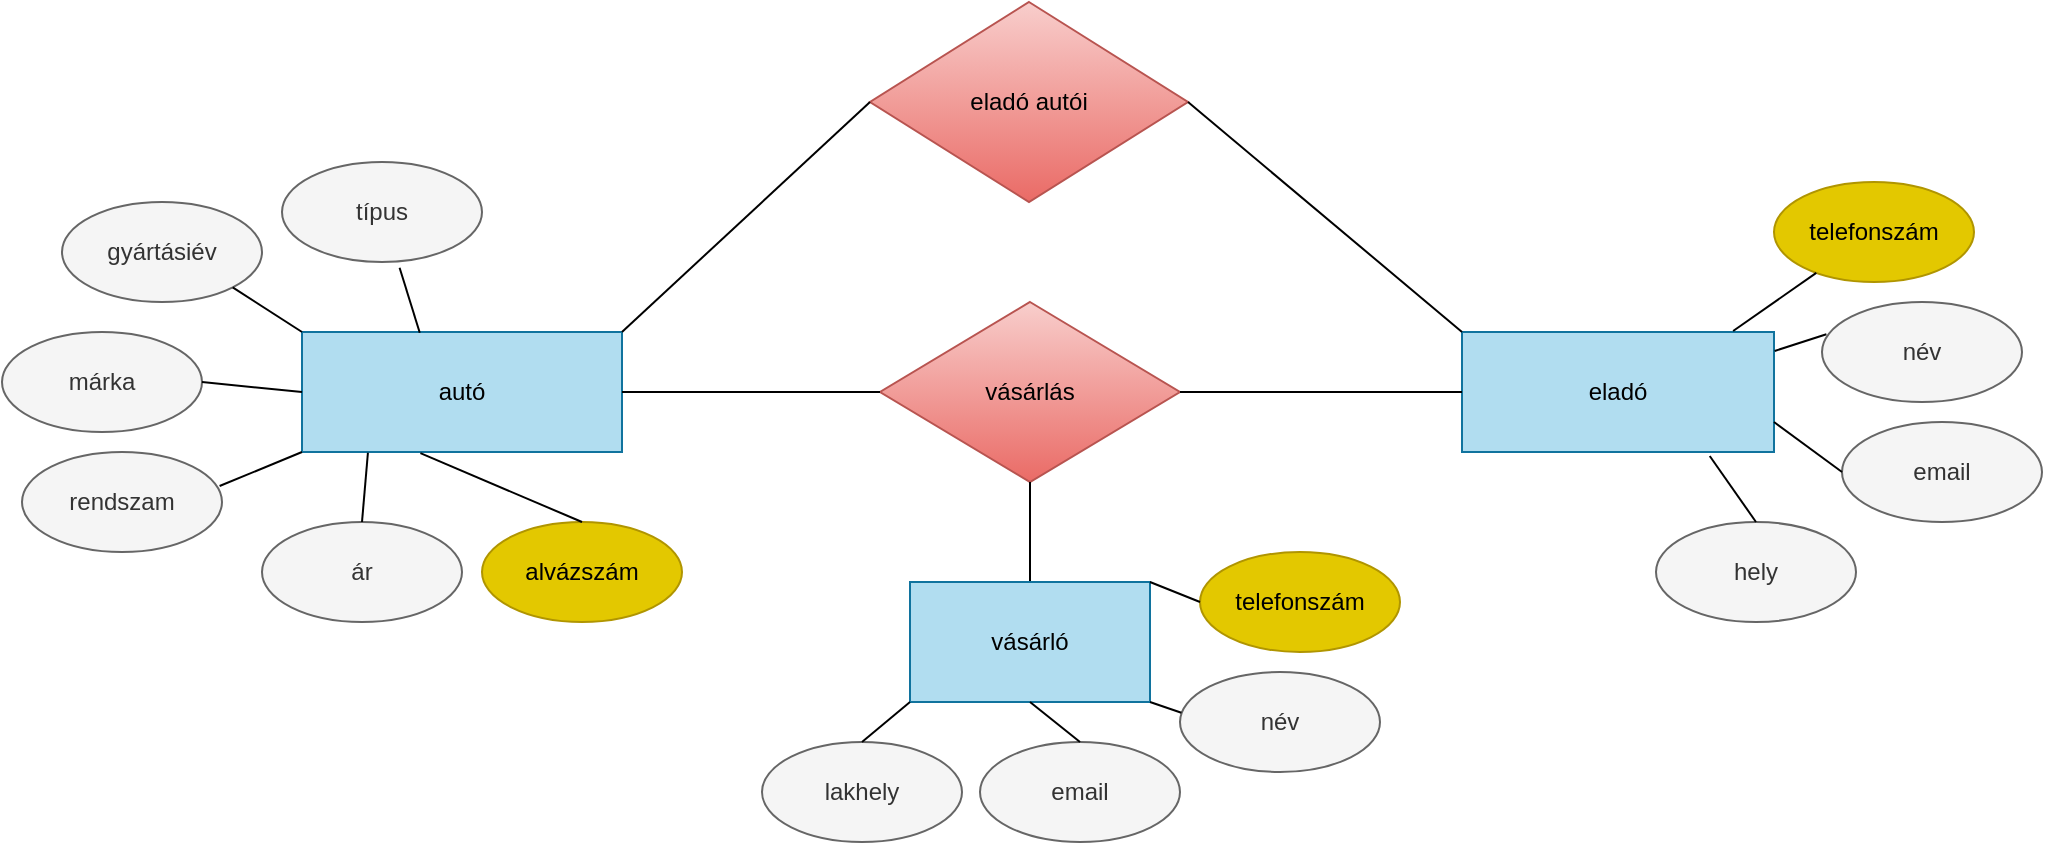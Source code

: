 <mxfile version="23.1.5" type="device">
  <diagram name="1 oldal" id="6X8PHvXPuyPjFrof4lg8">
    <mxGraphModel dx="1147" dy="624" grid="1" gridSize="10" guides="1" tooltips="1" connect="1" arrows="1" fold="1" page="1" pageScale="1" pageWidth="3300" pageHeight="4681" background="#ffffff" math="0" shadow="0">
      <root>
        <mxCell id="0" />
        <mxCell id="1" parent="0" />
        <mxCell id="sIG_Id1PkrePD84zRIbU-4" value="vásárlás" style="rhombus;whiteSpace=wrap;html=1;fillColor=#f8cecc;strokeColor=#b85450;gradientColor=#ea6b66;" parent="1" vertex="1">
          <mxGeometry x="459" y="250" width="150" height="90" as="geometry" />
        </mxCell>
        <mxCell id="sIG_Id1PkrePD84zRIbU-5" value="autó" style="rounded=0;whiteSpace=wrap;html=1;fillColor=#b1ddf0;strokeColor=#10739e;" parent="1" vertex="1">
          <mxGeometry x="170" y="265" width="160" height="60" as="geometry" />
        </mxCell>
        <mxCell id="sIG_Id1PkrePD84zRIbU-6" value="eladó" style="rounded=0;whiteSpace=wrap;html=1;fillColor=#b1ddf0;strokeColor=#10739e;" parent="1" vertex="1">
          <mxGeometry x="750" y="265" width="156" height="60" as="geometry" />
        </mxCell>
        <mxCell id="sIG_Id1PkrePD84zRIbU-7" value="" style="endArrow=none;html=1;rounded=0;exitX=1;exitY=0.5;exitDx=0;exitDy=0;entryX=0;entryY=0.5;entryDx=0;entryDy=0;" parent="1" source="sIG_Id1PkrePD84zRIbU-5" target="sIG_Id1PkrePD84zRIbU-4" edge="1">
          <mxGeometry width="50" height="50" relative="1" as="geometry">
            <mxPoint x="490" y="430" as="sourcePoint" />
            <mxPoint x="540" y="380" as="targetPoint" />
          </mxGeometry>
        </mxCell>
        <mxCell id="sIG_Id1PkrePD84zRIbU-8" value="" style="endArrow=none;html=1;rounded=0;exitX=1;exitY=0.5;exitDx=0;exitDy=0;entryX=0;entryY=0.5;entryDx=0;entryDy=0;" parent="1" source="sIG_Id1PkrePD84zRIbU-4" target="sIG_Id1PkrePD84zRIbU-6" edge="1">
          <mxGeometry width="50" height="50" relative="1" as="geometry">
            <mxPoint x="520" y="430" as="sourcePoint" />
            <mxPoint x="570" y="380" as="targetPoint" />
          </mxGeometry>
        </mxCell>
        <mxCell id="sIG_Id1PkrePD84zRIbU-13" value="gyártásiév" style="ellipse;whiteSpace=wrap;html=1;fillColor=#f5f5f5;strokeColor=#666666;fontColor=#333333;" parent="1" vertex="1">
          <mxGeometry x="50" y="200" width="100" height="50" as="geometry" />
        </mxCell>
        <mxCell id="sIG_Id1PkrePD84zRIbU-14" value="rendszam" style="ellipse;whiteSpace=wrap;html=1;fillColor=#f5f5f5;fontColor=#333333;strokeColor=#666666;" parent="1" vertex="1">
          <mxGeometry x="30" y="325" width="100" height="50" as="geometry" />
        </mxCell>
        <mxCell id="sIG_Id1PkrePD84zRIbU-15" value="" style="endArrow=none;html=1;rounded=0;exitX=0;exitY=0;exitDx=0;exitDy=0;entryX=1;entryY=1;entryDx=0;entryDy=0;" parent="1" source="sIG_Id1PkrePD84zRIbU-5" target="sIG_Id1PkrePD84zRIbU-13" edge="1">
          <mxGeometry width="50" height="50" relative="1" as="geometry">
            <mxPoint x="470" y="430" as="sourcePoint" />
            <mxPoint x="520" y="380" as="targetPoint" />
          </mxGeometry>
        </mxCell>
        <mxCell id="sIG_Id1PkrePD84zRIbU-17" value="" style="endArrow=none;html=1;rounded=0;exitX=0;exitY=1;exitDx=0;exitDy=0;entryX=0.988;entryY=0.34;entryDx=0;entryDy=0;entryPerimeter=0;" parent="1" source="sIG_Id1PkrePD84zRIbU-5" target="sIG_Id1PkrePD84zRIbU-14" edge="1">
          <mxGeometry width="50" height="50" relative="1" as="geometry">
            <mxPoint x="470" y="430" as="sourcePoint" />
            <mxPoint x="127" y="351" as="targetPoint" />
          </mxGeometry>
        </mxCell>
        <mxCell id="sIG_Id1PkrePD84zRIbU-18" value="ár" style="ellipse;whiteSpace=wrap;html=1;fillColor=#f5f5f5;strokeColor=#666666;fontColor=#333333;" parent="1" vertex="1">
          <mxGeometry x="150" y="360" width="100" height="50" as="geometry" />
        </mxCell>
        <mxCell id="sIG_Id1PkrePD84zRIbU-19" value="" style="endArrow=none;html=1;rounded=0;exitX=0.5;exitY=0;exitDx=0;exitDy=0;entryX=0.206;entryY=1.006;entryDx=0;entryDy=0;entryPerimeter=0;" parent="1" source="sIG_Id1PkrePD84zRIbU-18" target="sIG_Id1PkrePD84zRIbU-5" edge="1">
          <mxGeometry width="50" height="50" relative="1" as="geometry">
            <mxPoint x="470" y="430" as="sourcePoint" />
            <mxPoint x="520" y="380" as="targetPoint" />
          </mxGeometry>
        </mxCell>
        <mxCell id="sIG_Id1PkrePD84zRIbU-21" value="márka" style="ellipse;whiteSpace=wrap;html=1;fillColor=#f5f5f5;strokeColor=#666666;fontColor=#333333;" parent="1" vertex="1">
          <mxGeometry x="20" y="265" width="100" height="50" as="geometry" />
        </mxCell>
        <mxCell id="sIG_Id1PkrePD84zRIbU-22" value="" style="endArrow=none;html=1;rounded=0;exitX=1;exitY=0.5;exitDx=0;exitDy=0;entryX=0;entryY=0.5;entryDx=0;entryDy=0;" parent="1" source="sIG_Id1PkrePD84zRIbU-21" target="sIG_Id1PkrePD84zRIbU-5" edge="1">
          <mxGeometry width="50" height="50" relative="1" as="geometry">
            <mxPoint x="470" y="430" as="sourcePoint" />
            <mxPoint x="520" y="380" as="targetPoint" />
          </mxGeometry>
        </mxCell>
        <mxCell id="sIG_Id1PkrePD84zRIbU-23" value="típus" style="ellipse;whiteSpace=wrap;html=1;fillColor=#f5f5f5;strokeColor=#666666;fontColor=#333333;" parent="1" vertex="1">
          <mxGeometry x="160" y="180" width="100" height="50" as="geometry" />
        </mxCell>
        <mxCell id="sIG_Id1PkrePD84zRIbU-24" value="" style="endArrow=none;html=1;rounded=0;exitX=0.588;exitY=1.057;exitDx=0;exitDy=0;exitPerimeter=0;entryX=0.368;entryY=0.006;entryDx=0;entryDy=0;entryPerimeter=0;" parent="1" source="sIG_Id1PkrePD84zRIbU-23" target="sIG_Id1PkrePD84zRIbU-5" edge="1">
          <mxGeometry width="50" height="50" relative="1" as="geometry">
            <mxPoint x="470" y="430" as="sourcePoint" />
            <mxPoint x="520" y="380" as="targetPoint" />
          </mxGeometry>
        </mxCell>
        <mxCell id="sIG_Id1PkrePD84zRIbU-26" value="telefonszám" style="ellipse;whiteSpace=wrap;html=1;fillColor=#e3c800;fontColor=#000000;strokeColor=#B09500;" parent="1" vertex="1">
          <mxGeometry x="906" y="190" width="100" height="50" as="geometry" />
        </mxCell>
        <mxCell id="sIG_Id1PkrePD84zRIbU-27" value="" style="endArrow=none;html=1;rounded=0;entryX=0.869;entryY=-0.008;entryDx=0;entryDy=0;entryPerimeter=0;" parent="1" source="sIG_Id1PkrePD84zRIbU-26" target="sIG_Id1PkrePD84zRIbU-6" edge="1">
          <mxGeometry width="50" height="50" relative="1" as="geometry">
            <mxPoint x="490" y="430" as="sourcePoint" />
            <mxPoint x="540" y="380" as="targetPoint" />
          </mxGeometry>
        </mxCell>
        <mxCell id="sIG_Id1PkrePD84zRIbU-28" value="név" style="ellipse;whiteSpace=wrap;html=1;fillColor=#f5f5f5;strokeColor=#666666;fontColor=#333333;" parent="1" vertex="1">
          <mxGeometry x="930" y="250" width="100" height="50" as="geometry" />
        </mxCell>
        <mxCell id="sIG_Id1PkrePD84zRIbU-29" value="" style="endArrow=none;html=1;rounded=0;exitX=0.022;exitY=0.323;exitDx=0;exitDy=0;exitPerimeter=0;entryX=1.002;entryY=0.158;entryDx=0;entryDy=0;entryPerimeter=0;" parent="1" source="sIG_Id1PkrePD84zRIbU-28" target="sIG_Id1PkrePD84zRIbU-6" edge="1">
          <mxGeometry width="50" height="50" relative="1" as="geometry">
            <mxPoint x="937" y="245" as="sourcePoint" />
            <mxPoint x="910" y="270" as="targetPoint" />
          </mxGeometry>
        </mxCell>
        <mxCell id="sIG_Id1PkrePD84zRIbU-30" value="email" style="ellipse;whiteSpace=wrap;html=1;fillColor=#f5f5f5;strokeColor=#666666;fontColor=#333333;" parent="1" vertex="1">
          <mxGeometry x="940" y="310" width="100" height="50" as="geometry" />
        </mxCell>
        <mxCell id="sIG_Id1PkrePD84zRIbU-31" value="" style="endArrow=none;html=1;rounded=0;exitX=0;exitY=0.5;exitDx=0;exitDy=0;entryX=1;entryY=0.75;entryDx=0;entryDy=0;" parent="1" source="sIG_Id1PkrePD84zRIbU-30" target="sIG_Id1PkrePD84zRIbU-6" edge="1">
          <mxGeometry width="50" height="50" relative="1" as="geometry">
            <mxPoint x="490" y="430" as="sourcePoint" />
            <mxPoint x="540" y="380" as="targetPoint" />
          </mxGeometry>
        </mxCell>
        <mxCell id="sIG_Id1PkrePD84zRIbU-32" value="hely" style="ellipse;whiteSpace=wrap;html=1;fillColor=#f5f5f5;strokeColor=#666666;fontColor=#333333;" parent="1" vertex="1">
          <mxGeometry x="847" y="360" width="100" height="50" as="geometry" />
        </mxCell>
        <mxCell id="sIG_Id1PkrePD84zRIbU-33" value="" style="endArrow=none;html=1;rounded=0;exitX=0.5;exitY=0;exitDx=0;exitDy=0;entryX=0.794;entryY=1.033;entryDx=0;entryDy=0;entryPerimeter=0;" parent="1" source="sIG_Id1PkrePD84zRIbU-32" target="sIG_Id1PkrePD84zRIbU-6" edge="1">
          <mxGeometry width="50" height="50" relative="1" as="geometry">
            <mxPoint x="490" y="430" as="sourcePoint" />
            <mxPoint x="540" y="380" as="targetPoint" />
          </mxGeometry>
        </mxCell>
        <mxCell id="sIG_Id1PkrePD84zRIbU-41" value="" style="endArrow=none;html=1;rounded=0;exitX=0.5;exitY=1;exitDx=0;exitDy=0;" parent="1" source="sIG_Id1PkrePD84zRIbU-4" target="sIG_Id1PkrePD84zRIbU-42" edge="1">
          <mxGeometry width="50" height="50" relative="1" as="geometry">
            <mxPoint x="490" y="430" as="sourcePoint" />
            <mxPoint x="530" y="420" as="targetPoint" />
          </mxGeometry>
        </mxCell>
        <mxCell id="sIG_Id1PkrePD84zRIbU-42" value="vásárló" style="rounded=0;whiteSpace=wrap;html=1;fillColor=#b1ddf0;strokeColor=#10739e;" parent="1" vertex="1">
          <mxGeometry x="474" y="390" width="120" height="60" as="geometry" />
        </mxCell>
        <mxCell id="sIG_Id1PkrePD84zRIbU-46" value="telefonszám" style="ellipse;whiteSpace=wrap;html=1;fillColor=#e3c800;fontColor=#000000;strokeColor=#B09500;strokeWidth=1;" parent="1" vertex="1">
          <mxGeometry x="619" y="375" width="100" height="50" as="geometry" />
        </mxCell>
        <mxCell id="sIG_Id1PkrePD84zRIbU-47" value="név" style="ellipse;whiteSpace=wrap;html=1;fillColor=#f5f5f5;strokeColor=#666666;fontColor=#333333;" parent="1" vertex="1">
          <mxGeometry x="609" y="435" width="100" height="50" as="geometry" />
        </mxCell>
        <mxCell id="sIG_Id1PkrePD84zRIbU-48" value="email" style="ellipse;whiteSpace=wrap;html=1;fillColor=#f5f5f5;strokeColor=#666666;fontColor=#333333;" parent="1" vertex="1">
          <mxGeometry x="509" y="470" width="100" height="50" as="geometry" />
        </mxCell>
        <mxCell id="sIG_Id1PkrePD84zRIbU-49" value="lakhely" style="ellipse;whiteSpace=wrap;html=1;fillColor=#f5f5f5;strokeColor=#666666;fontColor=#333333;" parent="1" vertex="1">
          <mxGeometry x="400" y="470" width="100" height="50" as="geometry" />
        </mxCell>
        <mxCell id="sIG_Id1PkrePD84zRIbU-50" value="" style="endArrow=none;html=1;rounded=0;exitX=0;exitY=1;exitDx=0;exitDy=0;entryX=0.5;entryY=0;entryDx=0;entryDy=0;" parent="1" source="sIG_Id1PkrePD84zRIbU-42" target="sIG_Id1PkrePD84zRIbU-49" edge="1">
          <mxGeometry width="50" height="50" relative="1" as="geometry">
            <mxPoint x="490" y="430" as="sourcePoint" />
            <mxPoint x="540" y="380" as="targetPoint" />
          </mxGeometry>
        </mxCell>
        <mxCell id="sIG_Id1PkrePD84zRIbU-51" value="" style="endArrow=none;html=1;rounded=0;exitX=0.5;exitY=1;exitDx=0;exitDy=0;entryX=0.5;entryY=0;entryDx=0;entryDy=0;" parent="1" source="sIG_Id1PkrePD84zRIbU-42" target="sIG_Id1PkrePD84zRIbU-48" edge="1">
          <mxGeometry width="50" height="50" relative="1" as="geometry">
            <mxPoint x="490" y="430" as="sourcePoint" />
            <mxPoint x="540" y="380" as="targetPoint" />
          </mxGeometry>
        </mxCell>
        <mxCell id="sIG_Id1PkrePD84zRIbU-52" value="" style="endArrow=none;html=1;rounded=0;exitX=1;exitY=1;exitDx=0;exitDy=0;entryX=0.007;entryY=0.407;entryDx=0;entryDy=0;entryPerimeter=0;" parent="1" source="sIG_Id1PkrePD84zRIbU-42" target="sIG_Id1PkrePD84zRIbU-47" edge="1">
          <mxGeometry width="50" height="50" relative="1" as="geometry">
            <mxPoint x="490" y="430" as="sourcePoint" />
            <mxPoint x="540" y="380" as="targetPoint" />
          </mxGeometry>
        </mxCell>
        <mxCell id="sIG_Id1PkrePD84zRIbU-53" value="" style="endArrow=none;html=1;rounded=0;exitX=0;exitY=0.5;exitDx=0;exitDy=0;entryX=1;entryY=0;entryDx=0;entryDy=0;" parent="1" source="sIG_Id1PkrePD84zRIbU-46" target="sIG_Id1PkrePD84zRIbU-42" edge="1">
          <mxGeometry width="50" height="50" relative="1" as="geometry">
            <mxPoint x="490" y="430" as="sourcePoint" />
            <mxPoint x="540" y="380" as="targetPoint" />
          </mxGeometry>
        </mxCell>
        <mxCell id="sIG_Id1PkrePD84zRIbU-54" value="eladó autói" style="rhombus;whiteSpace=wrap;html=1;fillColor=#f8cecc;strokeColor=#b85450;gradientColor=#ea6b66;" parent="1" vertex="1">
          <mxGeometry x="454" y="100" width="159" height="100" as="geometry" />
        </mxCell>
        <mxCell id="sIG_Id1PkrePD84zRIbU-55" value="" style="endArrow=none;html=1;rounded=0;exitX=1;exitY=0;exitDx=0;exitDy=0;entryX=0;entryY=0.5;entryDx=0;entryDy=0;" parent="1" source="sIG_Id1PkrePD84zRIbU-5" target="sIG_Id1PkrePD84zRIbU-54" edge="1">
          <mxGeometry width="50" height="50" relative="1" as="geometry">
            <mxPoint x="490" y="340" as="sourcePoint" />
            <mxPoint x="540" y="290" as="targetPoint" />
          </mxGeometry>
        </mxCell>
        <mxCell id="sIG_Id1PkrePD84zRIbU-56" value="" style="endArrow=none;html=1;rounded=0;exitX=1;exitY=0.5;exitDx=0;exitDy=0;entryX=0;entryY=0;entryDx=0;entryDy=0;" parent="1" source="sIG_Id1PkrePD84zRIbU-54" target="sIG_Id1PkrePD84zRIbU-6" edge="1">
          <mxGeometry width="50" height="50" relative="1" as="geometry">
            <mxPoint x="490" y="340" as="sourcePoint" />
            <mxPoint x="540" y="290" as="targetPoint" />
          </mxGeometry>
        </mxCell>
        <mxCell id="UYZWUS7SUAO0R33CUumW-9" value="alvázszám" style="ellipse;whiteSpace=wrap;html=1;fillColor=#e3c800;strokeColor=#B09500;fontColor=#000000;" parent="1" vertex="1">
          <mxGeometry x="260" y="360" width="100" height="50" as="geometry" />
        </mxCell>
        <mxCell id="UYZWUS7SUAO0R33CUumW-10" value="" style="endArrow=none;html=1;rounded=0;exitX=0.5;exitY=0;exitDx=0;exitDy=0;entryX=0.37;entryY=1.01;entryDx=0;entryDy=0;entryPerimeter=0;" parent="1" source="UYZWUS7SUAO0R33CUumW-9" target="sIG_Id1PkrePD84zRIbU-5" edge="1">
          <mxGeometry width="50" height="50" relative="1" as="geometry">
            <mxPoint x="640" y="330" as="sourcePoint" />
            <mxPoint x="230" y="340" as="targetPoint" />
          </mxGeometry>
        </mxCell>
      </root>
    </mxGraphModel>
  </diagram>
</mxfile>
